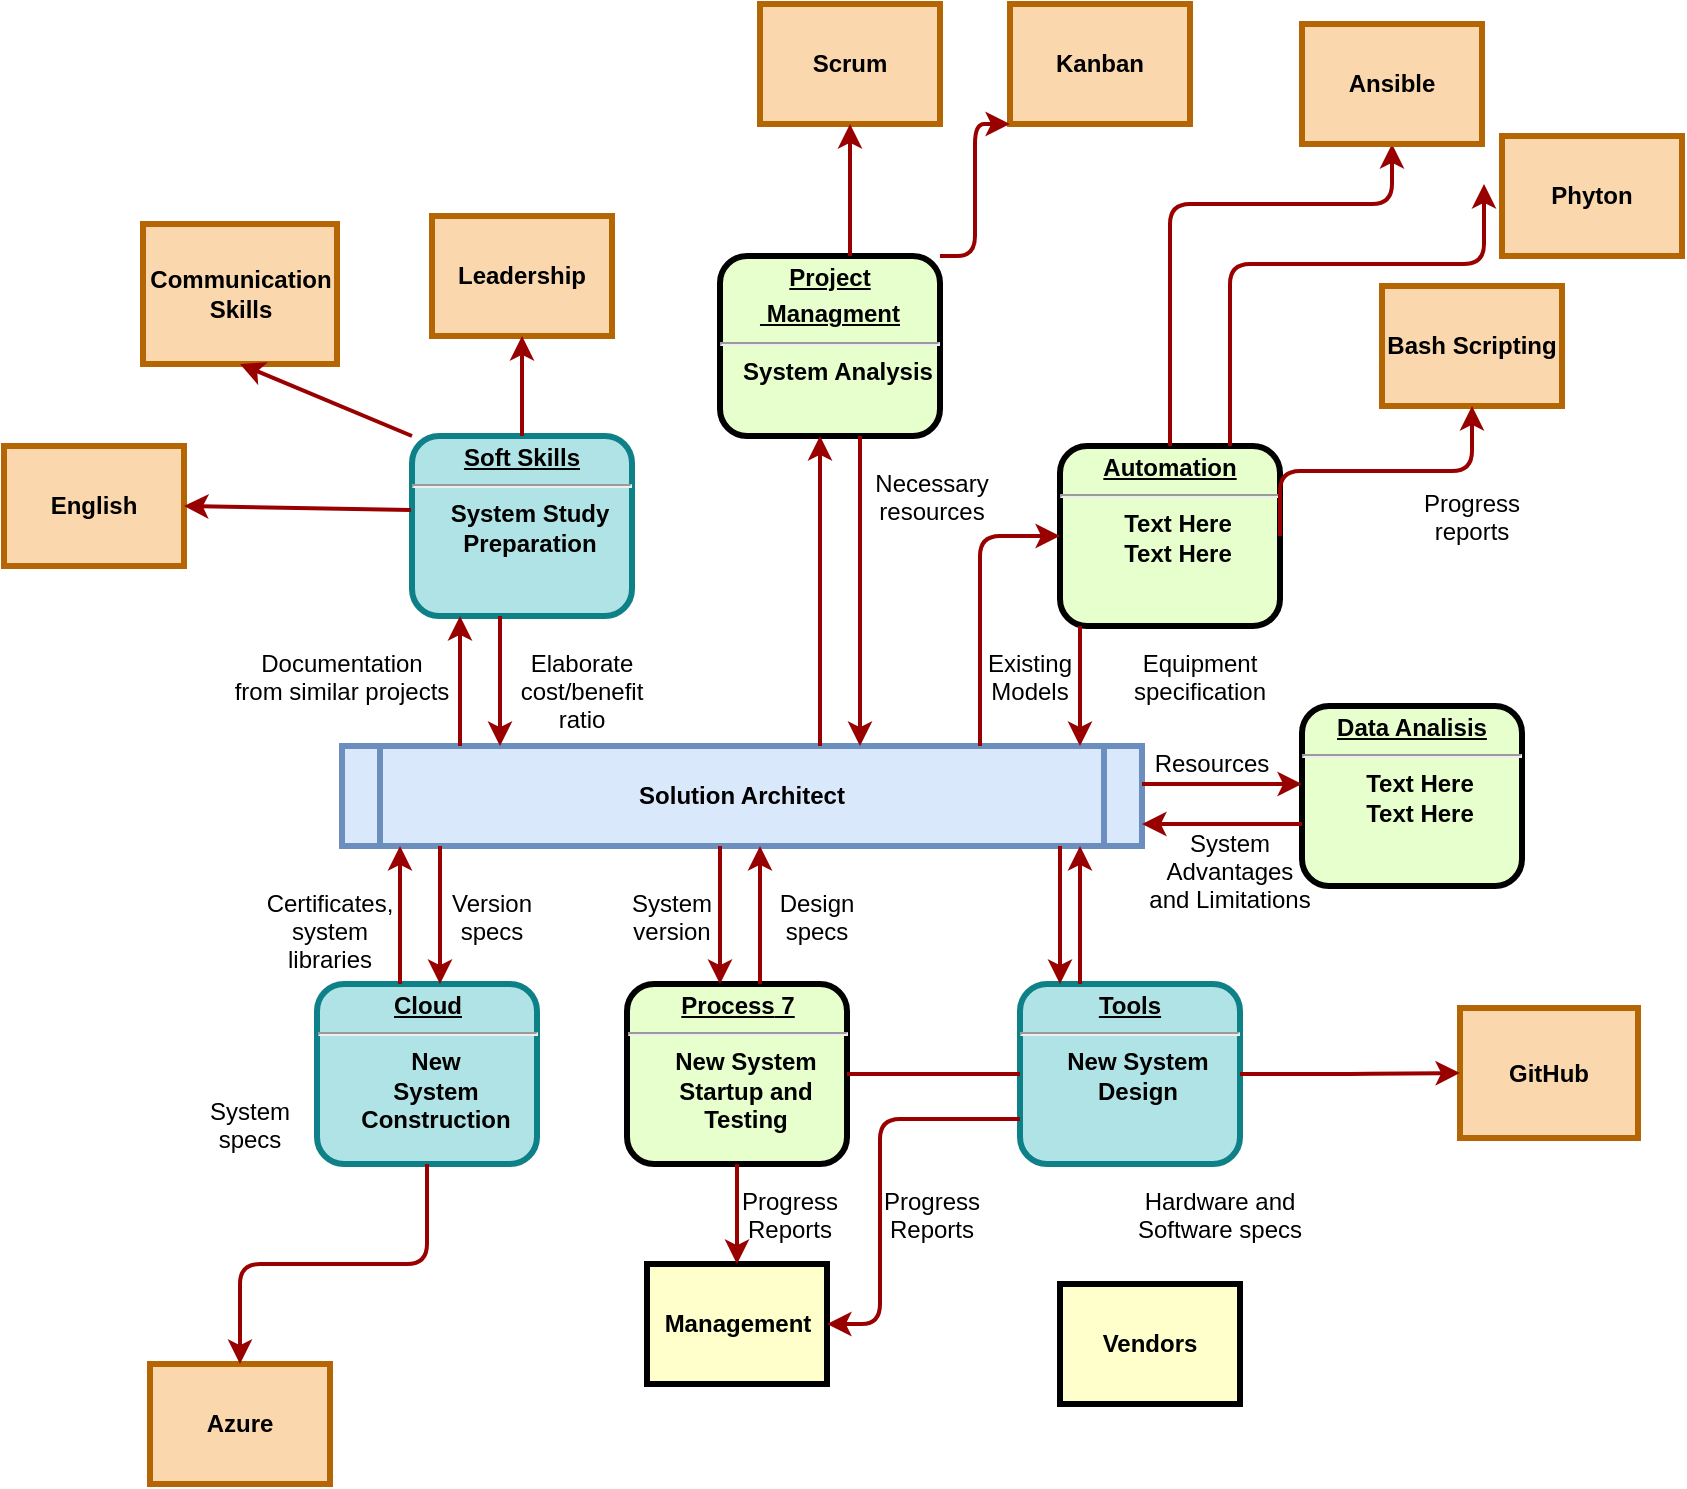 <mxfile version="24.2.1" type="github">
  <diagram name="Page-1" id="c7558073-3199-34d8-9f00-42111426c3f3">
    <mxGraphModel dx="954" dy="515" grid="1" gridSize="10" guides="1" tooltips="1" connect="1" arrows="1" fold="1" page="1" pageScale="1" pageWidth="3000" pageHeight="980" background="none" math="0" shadow="0">
      <root>
        <mxCell id="0" />
        <mxCell id="1" parent="0" />
        <mxCell id="2" value="&lt;p style=&quot;margin: 0px; margin-top: 4px; text-align: center; text-decoration: underline;&quot;&gt;&lt;strong&gt;Soft Skills&lt;br&gt;&lt;/strong&gt;&lt;/p&gt;&lt;hr&gt;&lt;p style=&quot;margin: 0px; margin-left: 8px;&quot;&gt;System Study&lt;/p&gt;&lt;p style=&quot;margin: 0px; margin-left: 8px;&quot;&gt;Preparation&lt;/p&gt;" style="verticalAlign=middle;align=center;overflow=fill;fontSize=12;fontFamily=Helvetica;html=1;rounded=1;fontStyle=1;strokeWidth=3;fillColor=#b0e3e6;strokeColor=#0e8088;" parent="1" vertex="1">
          <mxGeometry x="1364" y="276" width="110" height="90" as="geometry" />
        </mxCell>
        <mxCell id="3" value="Leadership" style="whiteSpace=wrap;align=center;verticalAlign=middle;fontStyle=1;strokeWidth=3;fillColor=#fad7ac;strokeColor=#b46504;" parent="1" vertex="1">
          <mxGeometry x="1374" y="166" width="90" height="60" as="geometry" />
        </mxCell>
        <mxCell id="4" value="English" style="whiteSpace=wrap;align=center;verticalAlign=middle;fontStyle=1;strokeWidth=3;fillColor=#fad7ac;strokeColor=#b46504;" parent="1" vertex="1">
          <mxGeometry x="1160" y="281" width="90" height="60" as="geometry" />
        </mxCell>
        <mxCell id="5" value="Solution Architect" style="shape=process;whiteSpace=wrap;align=center;verticalAlign=middle;size=0.048;fontStyle=1;strokeWidth=3;fillColor=#dae8fc;strokeColor=#6c8ebf;" parent="1" vertex="1">
          <mxGeometry x="1329" y="431" width="400" height="50" as="geometry" />
        </mxCell>
        <mxCell id="6" value="&lt;p style=&quot;margin: 0px; margin-top: 4px; text-align: center; text-decoration: underline;&quot;&gt;&lt;strong&gt;Project&lt;/strong&gt;&lt;/p&gt;&lt;p style=&quot;margin: 0px; margin-top: 4px; text-align: center; text-decoration: underline;&quot;&gt;&lt;strong&gt;&amp;nbsp;Managment&lt;br&gt;&lt;/strong&gt;&lt;/p&gt;&lt;hr&gt;&lt;p style=&quot;margin: 0px; margin-left: 8px;&quot;&gt;System Analysis&lt;/p&gt;" style="verticalAlign=middle;align=center;overflow=fill;fontSize=12;fontFamily=Helvetica;html=1;rounded=1;fontStyle=1;strokeWidth=3;fillColor=#E6FFCC" parent="1" vertex="1">
          <mxGeometry x="1518" y="186" width="110" height="90" as="geometry" />
        </mxCell>
        <mxCell id="7" value="&lt;p style=&quot;margin: 0px; margin-top: 4px; text-align: center; text-decoration: underline;&quot;&gt;&lt;strong&gt;Data Analisis&lt;/strong&gt;&lt;/p&gt;&lt;hr&gt;&lt;p style=&quot;margin: 0px; margin-left: 8px;&quot;&gt;Text Here&lt;/p&gt;&lt;p style=&quot;margin: 0px; margin-left: 8px;&quot;&gt;Text Here&lt;/p&gt;" style="verticalAlign=middle;align=center;overflow=fill;fontSize=12;fontFamily=Helvetica;html=1;rounded=1;fontStyle=1;strokeWidth=3;fillColor=#E6FFCC" parent="1" vertex="1">
          <mxGeometry x="1809" y="411" width="110" height="90" as="geometry" />
        </mxCell>
        <mxCell id="8" value="&lt;p style=&quot;margin: 0px; margin-top: 4px; text-align: center; text-decoration: underline;&quot;&gt;&lt;strong&gt;Automation&lt;br&gt;&lt;/strong&gt;&lt;/p&gt;&lt;hr&gt;&lt;p style=&quot;margin: 0px; margin-left: 8px;&quot;&gt;Text Here&lt;/p&gt;&lt;p style=&quot;margin: 0px; margin-left: 8px;&quot;&gt;Text Here&lt;/p&gt;" style="verticalAlign=middle;align=center;overflow=fill;fontSize=12;fontFamily=Helvetica;html=1;rounded=1;fontStyle=1;strokeWidth=3;fillColor=#E6FFCC" parent="1" vertex="1">
          <mxGeometry x="1688" y="281" width="110" height="90" as="geometry" />
        </mxCell>
        <mxCell id="9" value="&lt;p style=&quot;margin: 0px; margin-top: 4px; text-align: center; text-decoration: underline;&quot;&gt;&lt;strong&gt;Tools&lt;br&gt;&lt;/strong&gt;&lt;/p&gt;&lt;hr&gt;&lt;p style=&quot;margin: 0px; margin-left: 8px;&quot;&gt;New System&lt;/p&gt;&lt;p style=&quot;margin: 0px; margin-left: 8px;&quot;&gt;Design&lt;/p&gt;" style="verticalAlign=middle;align=center;overflow=fill;fontSize=12;fontFamily=Helvetica;html=1;rounded=1;fontStyle=1;strokeWidth=3;fillColor=#b0e3e6;strokeColor=#0e8088;" parent="1" vertex="1">
          <mxGeometry x="1668" y="550" width="110" height="90" as="geometry" />
        </mxCell>
        <mxCell id="10" value="&lt;p style=&quot;margin: 0px; margin-top: 4px; text-align: center; text-decoration: underline;&quot;&gt;&lt;strong&gt;Cloud&lt;br&gt;&lt;/strong&gt;&lt;/p&gt;&lt;hr&gt;&lt;p style=&quot;margin: 0px; margin-left: 8px;&quot;&gt;New&lt;/p&gt;&lt;p style=&quot;margin: 0px; margin-left: 8px;&quot;&gt;System&lt;/p&gt;&lt;p style=&quot;margin: 0px; margin-left: 8px;&quot;&gt;Construction&lt;/p&gt;" style="verticalAlign=middle;align=center;overflow=fill;fontSize=12;fontFamily=Helvetica;html=1;rounded=1;fontStyle=1;strokeWidth=3;fillColor=#b0e3e6;strokeColor=#0e8088;" parent="1" vertex="1">
          <mxGeometry x="1316.5" y="550" width="110" height="90" as="geometry" />
        </mxCell>
        <mxCell id="12" value="Scrum" style="whiteSpace=wrap;align=center;verticalAlign=middle;fontStyle=1;strokeWidth=3;fillColor=#fad7ac;strokeColor=#b46504;" parent="1" vertex="1">
          <mxGeometry x="1538" y="60" width="90" height="60" as="geometry" />
        </mxCell>
        <mxCell id="13" value="Management" style="whiteSpace=wrap;align=center;verticalAlign=middle;fontStyle=1;strokeWidth=3;fillColor=#FFFFCC" parent="1" vertex="1">
          <mxGeometry x="1481.5" y="690" width="90" height="60" as="geometry" />
        </mxCell>
        <mxCell id="14" value="Azure" style="whiteSpace=wrap;align=center;verticalAlign=middle;fontStyle=1;strokeWidth=3;fillColor=#fad7ac;strokeColor=#b46504;" parent="1" vertex="1">
          <mxGeometry x="1233" y="740.0" width="90" height="60" as="geometry" />
        </mxCell>
        <mxCell id="15" value="GitHub" style="whiteSpace=wrap;align=center;verticalAlign=middle;fontStyle=1;strokeWidth=3;fillColor=#fad7ac;strokeColor=#b46504;" parent="1" vertex="1">
          <mxGeometry x="1888" y="562" width="89" height="65" as="geometry" />
        </mxCell>
        <mxCell id="36" value="" style="edgeStyle=none;noEdgeStyle=1;strokeColor=#990000;strokeWidth=2;entryX=0.5;entryY=1;entryDx=0;entryDy=0;exitX=0.5;exitY=0;exitDx=0;exitDy=0;" parent="1" source="2" target="3" edge="1">
          <mxGeometry width="100" height="100" relative="1" as="geometry">
            <mxPoint x="1470" y="270" as="sourcePoint" />
            <mxPoint x="1248" y="190" as="targetPoint" />
          </mxGeometry>
        </mxCell>
        <mxCell id="37" value="" style="edgeStyle=none;noEdgeStyle=1;strokeColor=#990000;strokeWidth=2;exitX=-0.005;exitY=0.411;exitDx=0;exitDy=0;exitPerimeter=0;entryX=1;entryY=0.5;entryDx=0;entryDy=0;" parent="1" source="2" target="4" edge="1">
          <mxGeometry width="100" height="100" relative="1" as="geometry">
            <mxPoint x="1258" y="321" as="sourcePoint" />
            <mxPoint x="1290" y="350" as="targetPoint" />
          </mxGeometry>
        </mxCell>
        <mxCell id="11" value="&lt;p style=&quot;margin: 0px; margin-top: 4px; text-align: center; text-decoration: underline;&quot;&gt;&lt;strong&gt;&lt;strong&gt;Process&lt;/strong&gt; 7&lt;br /&gt;&lt;/strong&gt;&lt;/p&gt;&lt;hr /&gt;&lt;p style=&quot;margin: 0px; margin-left: 8px;&quot;&gt;New System&lt;/p&gt;&lt;p style=&quot;margin: 0px; margin-left: 8px;&quot;&gt;Startup and&lt;/p&gt;&lt;p style=&quot;margin: 0px; margin-left: 8px;&quot;&gt;Testing&lt;/p&gt;" style="verticalAlign=middle;align=center;overflow=fill;fontSize=12;fontFamily=Helvetica;html=1;rounded=1;fontStyle=1;strokeWidth=3;fillColor=#E6FFCC" parent="1" vertex="1">
          <mxGeometry x="1471.5" y="550" width="110" height="90" as="geometry" />
        </mxCell>
        <mxCell id="51" value="" style="endArrow=none;noEdgeStyle=1;strokeColor=#990000;strokeWidth=2" parent="1" source="9" target="11" edge="1">
          <mxGeometry relative="1" as="geometry">
            <mxPoint x="1333.008" y="521" as="sourcePoint" />
            <mxPoint x="1528.328" y="690" as="targetPoint" />
          </mxGeometry>
        </mxCell>
        <mxCell id="54" value="Documentation&#xa;from similar projects" style="text;spacingTop=-5;align=center" parent="1" vertex="1">
          <mxGeometry x="1314" y="381" width="30" height="20" as="geometry" />
        </mxCell>
        <mxCell id="55" value="" style="edgeStyle=elbowEdgeStyle;elbow=horizontal;strokeColor=#990000;strokeWidth=2" parent="1" source="5" target="2" edge="1">
          <mxGeometry width="100" height="100" relative="1" as="geometry">
            <mxPoint x="1178" y="570" as="sourcePoint" />
            <mxPoint x="1278" y="470" as="targetPoint" />
            <Array as="points">
              <mxPoint x="1388" y="410" />
            </Array>
          </mxGeometry>
        </mxCell>
        <mxCell id="56" value="" style="edgeStyle=elbowEdgeStyle;elbow=horizontal;strokeColor=#990000;strokeWidth=2" parent="1" source="2" target="5" edge="1">
          <mxGeometry width="100" height="100" relative="1" as="geometry">
            <mxPoint x="1178" y="540" as="sourcePoint" />
            <mxPoint x="1278" y="440" as="targetPoint" />
            <Array as="points">
              <mxPoint x="1408" y="400" />
            </Array>
          </mxGeometry>
        </mxCell>
        <mxCell id="57" value="Elaborate&#xa;cost/benefit&#xa;ratio" style="text;spacingTop=-5;align=center" parent="1" vertex="1">
          <mxGeometry x="1434" y="381" width="30" height="20" as="geometry" />
        </mxCell>
        <mxCell id="58" value="" style="edgeStyle=elbowEdgeStyle;elbow=horizontal;strokeColor=#990000;strokeWidth=2" parent="1" source="5" target="6" edge="1">
          <mxGeometry width="100" height="100" relative="1" as="geometry">
            <mxPoint x="1508" y="410" as="sourcePoint" />
            <mxPoint x="1608" y="310" as="targetPoint" />
            <Array as="points">
              <mxPoint x="1568" y="350" />
            </Array>
          </mxGeometry>
        </mxCell>
        <mxCell id="59" value="" style="edgeStyle=elbowEdgeStyle;elbow=horizontal;strokeColor=#990000;strokeWidth=2" parent="1" source="6" target="5" edge="1">
          <mxGeometry width="100" height="100" relative="1" as="geometry">
            <mxPoint x="1478" y="410" as="sourcePoint" />
            <mxPoint x="1578" y="310" as="targetPoint" />
            <Array as="points">
              <mxPoint x="1588" y="360" />
            </Array>
          </mxGeometry>
        </mxCell>
        <mxCell id="61" value="Necessary&#xa;resources" style="text;spacingTop=-5;align=center" parent="1" vertex="1">
          <mxGeometry x="1609.0" y="291.0" width="30" height="20" as="geometry" />
        </mxCell>
        <mxCell id="64" value="Progress&#xa;reports" style="text;spacingTop=-5;align=center" parent="1" vertex="1">
          <mxGeometry x="1879" y="301.0" width="30" height="20" as="geometry" />
        </mxCell>
        <mxCell id="65" value="" style="edgeStyle=elbowEdgeStyle;elbow=horizontal;strokeColor=#990000;strokeWidth=2;entryX=0.5;entryY=1;entryDx=0;entryDy=0;" parent="1" source="6" target="12" edge="1">
          <mxGeometry width="100" height="100" relative="1" as="geometry">
            <mxPoint x="1388" y="220.0" as="sourcePoint" />
            <mxPoint x="1488" y="120.0" as="targetPoint" />
            <Array as="points" />
          </mxGeometry>
        </mxCell>
        <mxCell id="66" value="" style="edgeStyle=elbowEdgeStyle;elbow=vertical;strokeColor=#990000;strokeWidth=2;entryX=0.5;entryY=1;entryDx=0;entryDy=0;" parent="1" source="8" edge="1" target="TqWv7VLIbulKzqJymID2-96">
          <mxGeometry width="100" height="100" relative="1" as="geometry">
            <mxPoint x="1658" y="290" as="sourcePoint" />
            <mxPoint x="1743" y="170" as="targetPoint" />
            <Array as="points">
              <mxPoint x="1800" y="160" />
            </Array>
          </mxGeometry>
        </mxCell>
        <mxCell id="68" value="" style="edgeStyle=elbowEdgeStyle;elbow=horizontal;strokeColor=#990000;strokeWidth=2" parent="1" source="8" target="5" edge="1">
          <mxGeometry width="100" height="100" relative="1" as="geometry">
            <mxPoint x="1698" y="420" as="sourcePoint" />
            <mxPoint x="1638" y="290" as="targetPoint" />
            <Array as="points">
              <mxPoint x="1698" y="400" />
            </Array>
          </mxGeometry>
        </mxCell>
        <mxCell id="69" value="" style="edgeStyle=segmentEdgeStyle;strokeColor=#990000;strokeWidth=2" parent="1" source="5" target="8" edge="1">
          <mxGeometry width="100" height="100" relative="1" as="geometry">
            <mxPoint x="1468" y="400" as="sourcePoint" />
            <mxPoint x="1568" y="300" as="targetPoint" />
            <Array as="points">
              <mxPoint x="1648" y="326" />
            </Array>
          </mxGeometry>
        </mxCell>
        <mxCell id="70" value="Existing&#xa;Models" style="text;spacingTop=-5;align=center" parent="1" vertex="1">
          <mxGeometry x="1658.0" y="381.0" width="30" height="20" as="geometry" />
        </mxCell>
        <mxCell id="71" value="Equipment&#xa;specification" style="text;spacingTop=-5;align=center" parent="1" vertex="1">
          <mxGeometry x="1743" y="381" width="30" height="20" as="geometry" />
        </mxCell>
        <mxCell id="72" value="" style="edgeStyle=elbowEdgeStyle;elbow=vertical;strokeColor=#990000;strokeWidth=2" parent="1" source="5" target="7" edge="1">
          <mxGeometry width="100" height="100" relative="1" as="geometry">
            <mxPoint x="1628" y="540" as="sourcePoint" />
            <mxPoint x="1728" y="440" as="targetPoint" />
            <Array as="points">
              <mxPoint x="1778" y="450" />
            </Array>
          </mxGeometry>
        </mxCell>
        <mxCell id="73" value="" style="edgeStyle=elbowEdgeStyle;elbow=vertical;strokeColor=#990000;strokeWidth=2" parent="1" source="7" target="5" edge="1">
          <mxGeometry width="100" height="100" relative="1" as="geometry">
            <mxPoint x="1588" y="540" as="sourcePoint" />
            <mxPoint x="1688" y="440" as="targetPoint" />
            <Array as="points">
              <mxPoint x="1778" y="470" />
            </Array>
          </mxGeometry>
        </mxCell>
        <mxCell id="74" value="Resources" style="text;spacingTop=-5;align=center" parent="1" vertex="1">
          <mxGeometry x="1749" y="431.0" width="30" height="20" as="geometry" />
        </mxCell>
        <mxCell id="75" value="System &#xa;Advantages &#xa;and Limitations" style="text;spacingTop=-5;align=center" parent="1" vertex="1">
          <mxGeometry x="1758" y="471.0" width="30" height="20" as="geometry" />
        </mxCell>
        <mxCell id="76" value="" style="edgeStyle=elbowEdgeStyle;elbow=horizontal;strokeColor=#990000;strokeWidth=2" parent="1" source="9" target="5" edge="1">
          <mxGeometry width="100" height="100" relative="1" as="geometry">
            <mxPoint x="1548" y="620" as="sourcePoint" />
            <mxPoint x="1648" y="520" as="targetPoint" />
            <Array as="points">
              <mxPoint x="1698" y="510" />
            </Array>
          </mxGeometry>
        </mxCell>
        <mxCell id="77" value="" style="edgeStyle=elbowEdgeStyle;elbow=horizontal;strokeColor=#990000;strokeWidth=2" parent="1" source="5" target="9" edge="1">
          <mxGeometry width="100" height="100" relative="1" as="geometry">
            <mxPoint x="1528" y="630" as="sourcePoint" />
            <mxPoint x="1628" y="530" as="targetPoint" />
            <Array as="points">
              <mxPoint x="1688" y="520" />
            </Array>
          </mxGeometry>
        </mxCell>
        <mxCell id="78" value="" style="edgeStyle=elbowEdgeStyle;elbow=horizontal;strokeColor=#990000;strokeWidth=2;entryX=0;entryY=0.5;entryDx=0;entryDy=0;exitX=1;exitY=0.5;exitDx=0;exitDy=0;" parent="1" source="9" target="15" edge="1">
          <mxGeometry width="100" height="100" relative="1" as="geometry">
            <mxPoint x="1818" y="540" as="sourcePoint" />
            <mxPoint x="1658" y="640" as="targetPoint" />
          </mxGeometry>
        </mxCell>
        <mxCell id="79" value="Hardware and&#xa;Software specs" style="text;spacingTop=-5;align=center" parent="1" vertex="1">
          <mxGeometry x="1753" y="650" width="30" height="20" as="geometry" />
        </mxCell>
        <mxCell id="81" value="" style="edgeStyle=elbowEdgeStyle;elbow=horizontal;exitX=0;exitY=0.75;strokeColor=#990000;strokeWidth=2" parent="1" source="9" target="13" edge="1">
          <mxGeometry width="100" height="100" relative="1" as="geometry">
            <mxPoint x="1548" y="770" as="sourcePoint" />
            <mxPoint x="1648" y="670" as="targetPoint" />
            <Array as="points">
              <mxPoint x="1598" y="670" />
            </Array>
          </mxGeometry>
        </mxCell>
        <mxCell id="82" value="Progress&#xa;Reports" style="text;spacingTop=-5;align=center" parent="1" vertex="1">
          <mxGeometry x="1609.0" y="650.0" width="30" height="20" as="geometry" />
        </mxCell>
        <mxCell id="83" value="" style="edgeStyle=elbowEdgeStyle;elbow=horizontal;strokeColor=#990000;strokeWidth=2" parent="1" source="11" target="13" edge="1">
          <mxGeometry width="100" height="100" relative="1" as="geometry">
            <mxPoint x="1328" y="700.0" as="sourcePoint" />
            <mxPoint x="1358" y="690" as="targetPoint" />
          </mxGeometry>
        </mxCell>
        <mxCell id="84" value="Progress&#xa;Reports" style="text;spacingTop=-5;align=center" parent="1" vertex="1">
          <mxGeometry x="1538.0" y="650.0" width="30" height="20" as="geometry" />
        </mxCell>
        <mxCell id="87" value="" style="edgeStyle=elbowEdgeStyle;elbow=vertical;strokeColor=#990000;strokeWidth=2" parent="1" source="10" target="14" edge="1">
          <mxGeometry width="100" height="100" relative="1" as="geometry">
            <mxPoint x="1198" y="780" as="sourcePoint" />
            <mxPoint x="1298" y="680" as="targetPoint" />
          </mxGeometry>
        </mxCell>
        <mxCell id="88" value="" style="edgeStyle=elbowEdgeStyle;elbow=horizontal;strokeColor=#990000;strokeWidth=2" parent="1" source="5" target="11" edge="1">
          <mxGeometry width="100" height="100" relative="1" as="geometry">
            <mxPoint x="1178" y="540" as="sourcePoint" />
            <mxPoint x="1278" y="440" as="targetPoint" />
            <Array as="points">
              <mxPoint x="1518" y="510" />
            </Array>
          </mxGeometry>
        </mxCell>
        <mxCell id="89" value="" style="edgeStyle=elbowEdgeStyle;elbow=horizontal;strokeColor=#990000;strokeWidth=2" parent="1" source="11" target="5" edge="1">
          <mxGeometry width="100" height="100" relative="1" as="geometry">
            <mxPoint x="1188" y="550" as="sourcePoint" />
            <mxPoint x="1288" y="450" as="targetPoint" />
            <Array as="points">
              <mxPoint x="1538" y="510" />
            </Array>
          </mxGeometry>
        </mxCell>
        <mxCell id="90" value="Version&#xa;specs" style="text;spacingTop=-5;align=center" parent="1" vertex="1">
          <mxGeometry x="1389" y="501" width="30" height="20" as="geometry" />
        </mxCell>
        <mxCell id="91" value="Certificates,&#xa;system&#xa;libraries" style="text;spacingTop=-5;align=center" parent="1" vertex="1">
          <mxGeometry x="1308" y="501.0" width="30" height="20" as="geometry" />
        </mxCell>
        <mxCell id="92" value="" style="edgeStyle=elbowEdgeStyle;elbow=horizontal;strokeColor=#990000;strokeWidth=2" parent="1" source="5" target="10" edge="1">
          <mxGeometry width="100" height="100" relative="1" as="geometry">
            <mxPoint x="1158" y="540" as="sourcePoint" />
            <mxPoint x="1258" y="440" as="targetPoint" />
            <Array as="points">
              <mxPoint x="1378" y="510" />
            </Array>
          </mxGeometry>
        </mxCell>
        <mxCell id="93" value="" style="edgeStyle=elbowEdgeStyle;elbow=horizontal;strokeColor=#990000;strokeWidth=2" parent="1" source="10" target="5" edge="1">
          <mxGeometry width="100" height="100" relative="1" as="geometry">
            <mxPoint x="1168" y="550" as="sourcePoint" />
            <mxPoint x="1268" y="450" as="targetPoint" />
            <Array as="points">
              <mxPoint x="1358" y="510" />
            </Array>
          </mxGeometry>
        </mxCell>
        <mxCell id="94" value="System&#xa;specs" style="text;spacingTop=-5;align=center" parent="1" vertex="1">
          <mxGeometry x="1268" y="605.0" width="30" height="20" as="geometry" />
        </mxCell>
        <mxCell id="95" value="Design&#xa;specs" style="text;spacingTop=-5;align=center" parent="1" vertex="1">
          <mxGeometry x="1551.5" y="501.0" width="30" height="20" as="geometry" />
        </mxCell>
        <mxCell id="96" value="System&#xa;version" style="text;spacingTop=-5;align=center" parent="1" vertex="1">
          <mxGeometry x="1479.0" y="501" width="30" height="20" as="geometry" />
        </mxCell>
        <mxCell id="A9II0F3LZLV4aQS9vfZg-96" value="Vendors" style="whiteSpace=wrap;align=center;verticalAlign=middle;fontStyle=1;strokeWidth=3;fillColor=#FFFFCC" parent="1" vertex="1">
          <mxGeometry x="1688" y="700" width="90" height="60" as="geometry" />
        </mxCell>
        <mxCell id="Jw_JV6dDkTIZ7aWcy0Xn-96" value="Communication Skills" style="whiteSpace=wrap;align=center;verticalAlign=middle;fontStyle=1;strokeWidth=3;fillColor=#fad7ac;strokeColor=#b46504;" parent="1" vertex="1">
          <mxGeometry x="1229.5" y="170" width="97" height="70" as="geometry" />
        </mxCell>
        <mxCell id="Jw_JV6dDkTIZ7aWcy0Xn-97" value="" style="edgeStyle=none;noEdgeStyle=1;strokeColor=#990000;strokeWidth=2;entryX=0.5;entryY=1;entryDx=0;entryDy=0;exitX=0;exitY=0;exitDx=0;exitDy=0;" parent="1" source="2" target="Jw_JV6dDkTIZ7aWcy0Xn-96" edge="1">
          <mxGeometry width="100" height="100" relative="1" as="geometry">
            <mxPoint x="1429" y="236" as="sourcePoint" />
            <mxPoint x="1429" y="286" as="targetPoint" />
          </mxGeometry>
        </mxCell>
        <mxCell id="Jw_JV6dDkTIZ7aWcy0Xn-100" value="Kanban" style="whiteSpace=wrap;align=center;verticalAlign=middle;fontStyle=1;strokeWidth=3;fillColor=#fad7ac;strokeColor=#b46504;" parent="1" vertex="1">
          <mxGeometry x="1663" y="60" width="90" height="60" as="geometry" />
        </mxCell>
        <mxCell id="Jw_JV6dDkTIZ7aWcy0Xn-101" value="" style="edgeStyle=elbowEdgeStyle;elbow=horizontal;strokeColor=#990000;strokeWidth=2;exitX=1;exitY=0;exitDx=0;exitDy=0;entryX=0;entryY=1;entryDx=0;entryDy=0;" parent="1" source="6" target="Jw_JV6dDkTIZ7aWcy0Xn-100" edge="1">
          <mxGeometry width="100" height="100" relative="1" as="geometry">
            <mxPoint x="1593" y="196" as="sourcePoint" />
            <mxPoint x="1710" y="160" as="targetPoint" />
            <Array as="points" />
          </mxGeometry>
        </mxCell>
        <mxCell id="TqWv7VLIbulKzqJymID2-96" value="Ansible" style="whiteSpace=wrap;align=center;verticalAlign=middle;fontStyle=1;strokeWidth=3;fillColor=#fad7ac;strokeColor=#b46504;" vertex="1" parent="1">
          <mxGeometry x="1809" y="70" width="90" height="60" as="geometry" />
        </mxCell>
        <mxCell id="TqWv7VLIbulKzqJymID2-97" value="Phyton" style="whiteSpace=wrap;align=center;verticalAlign=middle;fontStyle=1;strokeWidth=3;fillColor=#fad7ac;strokeColor=#b46504;" vertex="1" parent="1">
          <mxGeometry x="1909" y="126" width="90" height="60" as="geometry" />
        </mxCell>
        <mxCell id="TqWv7VLIbulKzqJymID2-98" value="Bash Scripting" style="whiteSpace=wrap;align=center;verticalAlign=middle;fontStyle=1;strokeWidth=3;fillColor=#fad7ac;strokeColor=#b46504;" vertex="1" parent="1">
          <mxGeometry x="1849" y="201" width="90" height="60" as="geometry" />
        </mxCell>
        <mxCell id="TqWv7VLIbulKzqJymID2-99" value="" style="edgeStyle=elbowEdgeStyle;elbow=vertical;strokeColor=#990000;strokeWidth=2" edge="1" parent="1">
          <mxGeometry width="100" height="100" relative="1" as="geometry">
            <mxPoint x="1773" y="281" as="sourcePoint" />
            <mxPoint x="1900" y="150" as="targetPoint" />
            <Array as="points">
              <mxPoint x="1830" y="190" />
            </Array>
          </mxGeometry>
        </mxCell>
        <mxCell id="TqWv7VLIbulKzqJymID2-100" value="" style="edgeStyle=elbowEdgeStyle;elbow=vertical;strokeColor=#990000;strokeWidth=2;exitX=1;exitY=0.5;exitDx=0;exitDy=0;entryX=0.5;entryY=1;entryDx=0;entryDy=0;" edge="1" parent="1" source="8" target="TqWv7VLIbulKzqJymID2-98">
          <mxGeometry width="100" height="100" relative="1" as="geometry">
            <mxPoint x="1797" y="286.5" as="sourcePoint" />
            <mxPoint x="1797" y="175.5" as="targetPoint" />
          </mxGeometry>
        </mxCell>
      </root>
    </mxGraphModel>
  </diagram>
</mxfile>
